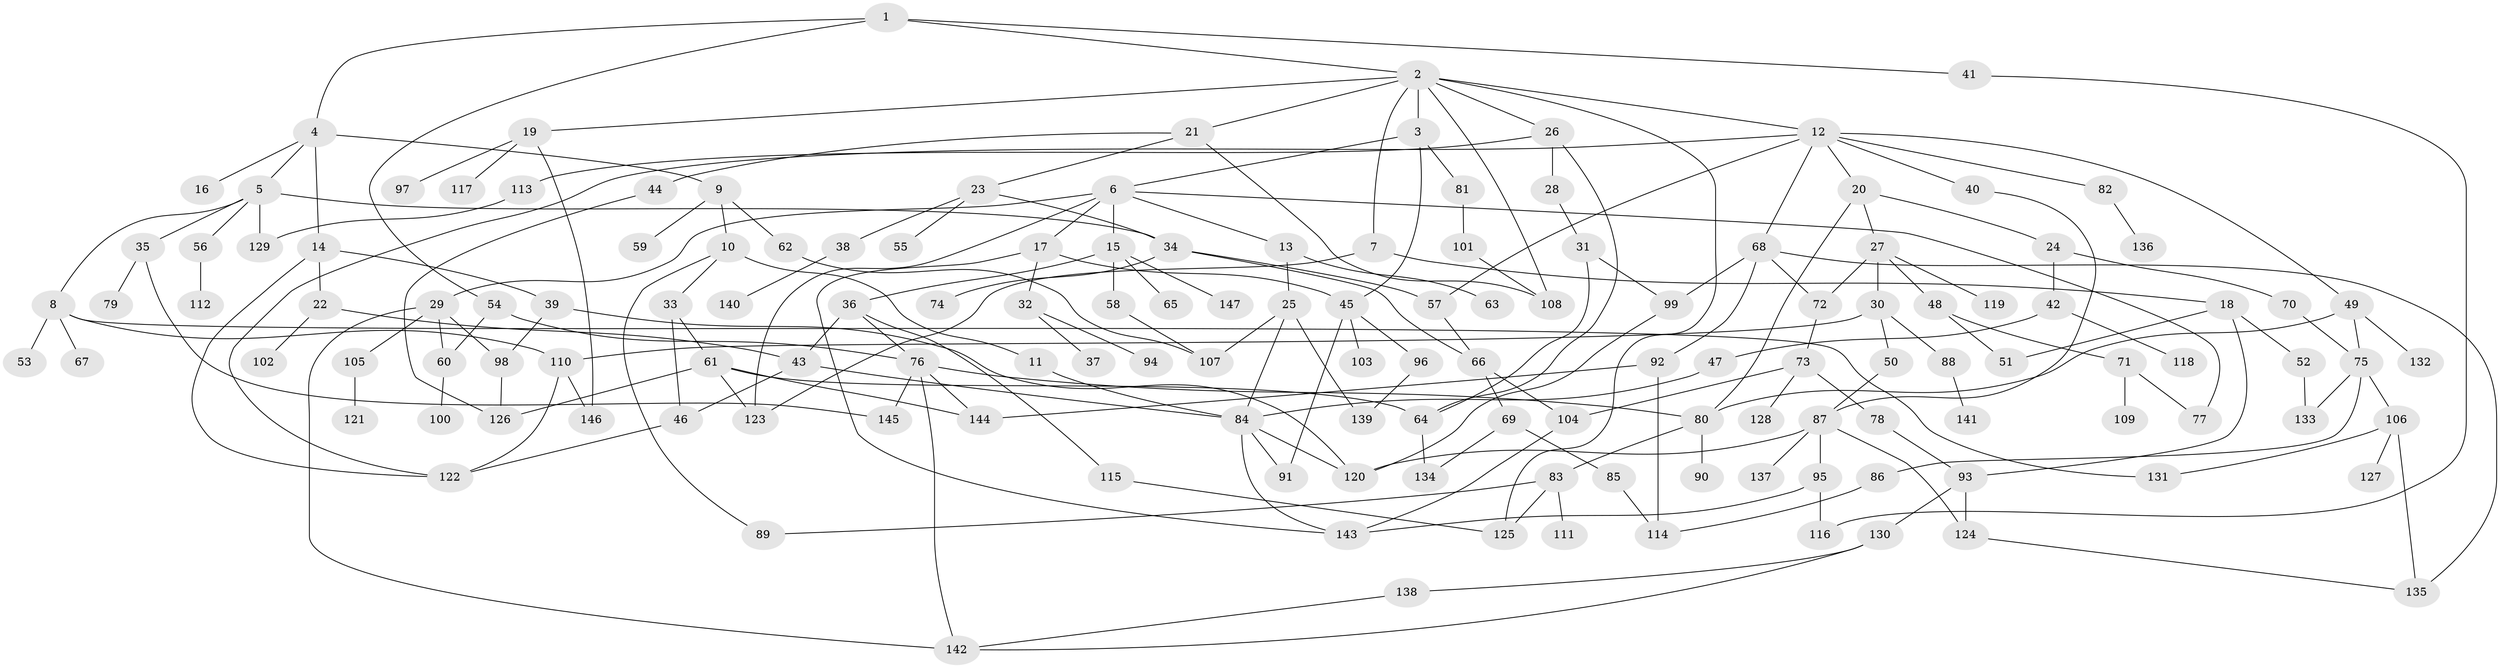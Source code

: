 // Generated by graph-tools (version 1.1) at 2025/25/03/09/25 03:25:32]
// undirected, 147 vertices, 210 edges
graph export_dot {
graph [start="1"]
  node [color=gray90,style=filled];
  1;
  2;
  3;
  4;
  5;
  6;
  7;
  8;
  9;
  10;
  11;
  12;
  13;
  14;
  15;
  16;
  17;
  18;
  19;
  20;
  21;
  22;
  23;
  24;
  25;
  26;
  27;
  28;
  29;
  30;
  31;
  32;
  33;
  34;
  35;
  36;
  37;
  38;
  39;
  40;
  41;
  42;
  43;
  44;
  45;
  46;
  47;
  48;
  49;
  50;
  51;
  52;
  53;
  54;
  55;
  56;
  57;
  58;
  59;
  60;
  61;
  62;
  63;
  64;
  65;
  66;
  67;
  68;
  69;
  70;
  71;
  72;
  73;
  74;
  75;
  76;
  77;
  78;
  79;
  80;
  81;
  82;
  83;
  84;
  85;
  86;
  87;
  88;
  89;
  90;
  91;
  92;
  93;
  94;
  95;
  96;
  97;
  98;
  99;
  100;
  101;
  102;
  103;
  104;
  105;
  106;
  107;
  108;
  109;
  110;
  111;
  112;
  113;
  114;
  115;
  116;
  117;
  118;
  119;
  120;
  121;
  122;
  123;
  124;
  125;
  126;
  127;
  128;
  129;
  130;
  131;
  132;
  133;
  134;
  135;
  136;
  137;
  138;
  139;
  140;
  141;
  142;
  143;
  144;
  145;
  146;
  147;
  1 -- 2;
  1 -- 4;
  1 -- 41;
  1 -- 54;
  2 -- 3;
  2 -- 7;
  2 -- 12;
  2 -- 19;
  2 -- 21;
  2 -- 26;
  2 -- 108;
  2 -- 125;
  3 -- 6;
  3 -- 45;
  3 -- 81;
  4 -- 5;
  4 -- 9;
  4 -- 14;
  4 -- 16;
  5 -- 8;
  5 -- 34;
  5 -- 35;
  5 -- 56;
  5 -- 129;
  6 -- 13;
  6 -- 15;
  6 -- 17;
  6 -- 29;
  6 -- 123;
  6 -- 77;
  7 -- 18;
  7 -- 123;
  8 -- 53;
  8 -- 67;
  8 -- 110;
  8 -- 131;
  9 -- 10;
  9 -- 59;
  9 -- 62;
  10 -- 11;
  10 -- 33;
  10 -- 89;
  11 -- 84;
  12 -- 20;
  12 -- 40;
  12 -- 49;
  12 -- 57;
  12 -- 68;
  12 -- 82;
  12 -- 122;
  13 -- 25;
  13 -- 63;
  14 -- 22;
  14 -- 39;
  14 -- 122;
  15 -- 36;
  15 -- 58;
  15 -- 65;
  15 -- 147;
  17 -- 32;
  17 -- 143;
  17 -- 45;
  18 -- 52;
  18 -- 93;
  18 -- 51;
  19 -- 97;
  19 -- 117;
  19 -- 146;
  20 -- 24;
  20 -- 27;
  20 -- 80;
  21 -- 23;
  21 -- 44;
  21 -- 108;
  22 -- 102;
  22 -- 43;
  23 -- 38;
  23 -- 55;
  23 -- 34;
  24 -- 42;
  24 -- 70;
  25 -- 84;
  25 -- 139;
  25 -- 107;
  26 -- 28;
  26 -- 113;
  26 -- 64;
  27 -- 30;
  27 -- 48;
  27 -- 119;
  27 -- 72;
  28 -- 31;
  29 -- 60;
  29 -- 105;
  29 -- 98;
  29 -- 142;
  30 -- 50;
  30 -- 88;
  30 -- 110;
  31 -- 64;
  31 -- 99;
  32 -- 37;
  32 -- 94;
  33 -- 61;
  33 -- 46;
  34 -- 74;
  34 -- 57;
  34 -- 66;
  35 -- 79;
  35 -- 145;
  36 -- 43;
  36 -- 115;
  36 -- 76;
  38 -- 140;
  39 -- 98;
  39 -- 120;
  40 -- 87;
  41 -- 116;
  42 -- 47;
  42 -- 118;
  43 -- 46;
  43 -- 84;
  44 -- 126;
  45 -- 96;
  45 -- 103;
  45 -- 91;
  46 -- 122;
  47 -- 84;
  48 -- 51;
  48 -- 71;
  49 -- 75;
  49 -- 132;
  49 -- 80;
  50 -- 87;
  52 -- 133;
  54 -- 76;
  54 -- 60;
  56 -- 112;
  57 -- 66;
  58 -- 107;
  60 -- 100;
  61 -- 64;
  61 -- 123;
  61 -- 126;
  61 -- 144;
  62 -- 107;
  64 -- 134;
  66 -- 69;
  66 -- 104;
  68 -- 72;
  68 -- 92;
  68 -- 99;
  68 -- 135;
  69 -- 85;
  69 -- 134;
  70 -- 75;
  71 -- 77;
  71 -- 109;
  72 -- 73;
  73 -- 78;
  73 -- 128;
  73 -- 104;
  75 -- 86;
  75 -- 106;
  75 -- 133;
  76 -- 144;
  76 -- 145;
  76 -- 80;
  76 -- 142;
  78 -- 93;
  80 -- 83;
  80 -- 90;
  81 -- 101;
  82 -- 136;
  83 -- 111;
  83 -- 125;
  83 -- 89;
  84 -- 91;
  84 -- 143;
  84 -- 120;
  85 -- 114;
  86 -- 114;
  87 -- 95;
  87 -- 124;
  87 -- 137;
  87 -- 120;
  88 -- 141;
  92 -- 114;
  92 -- 144;
  93 -- 130;
  93 -- 124;
  95 -- 116;
  95 -- 143;
  96 -- 139;
  98 -- 126;
  99 -- 120;
  101 -- 108;
  104 -- 143;
  105 -- 121;
  106 -- 127;
  106 -- 135;
  106 -- 131;
  110 -- 146;
  110 -- 122;
  113 -- 129;
  115 -- 125;
  124 -- 135;
  130 -- 138;
  130 -- 142;
  138 -- 142;
}
